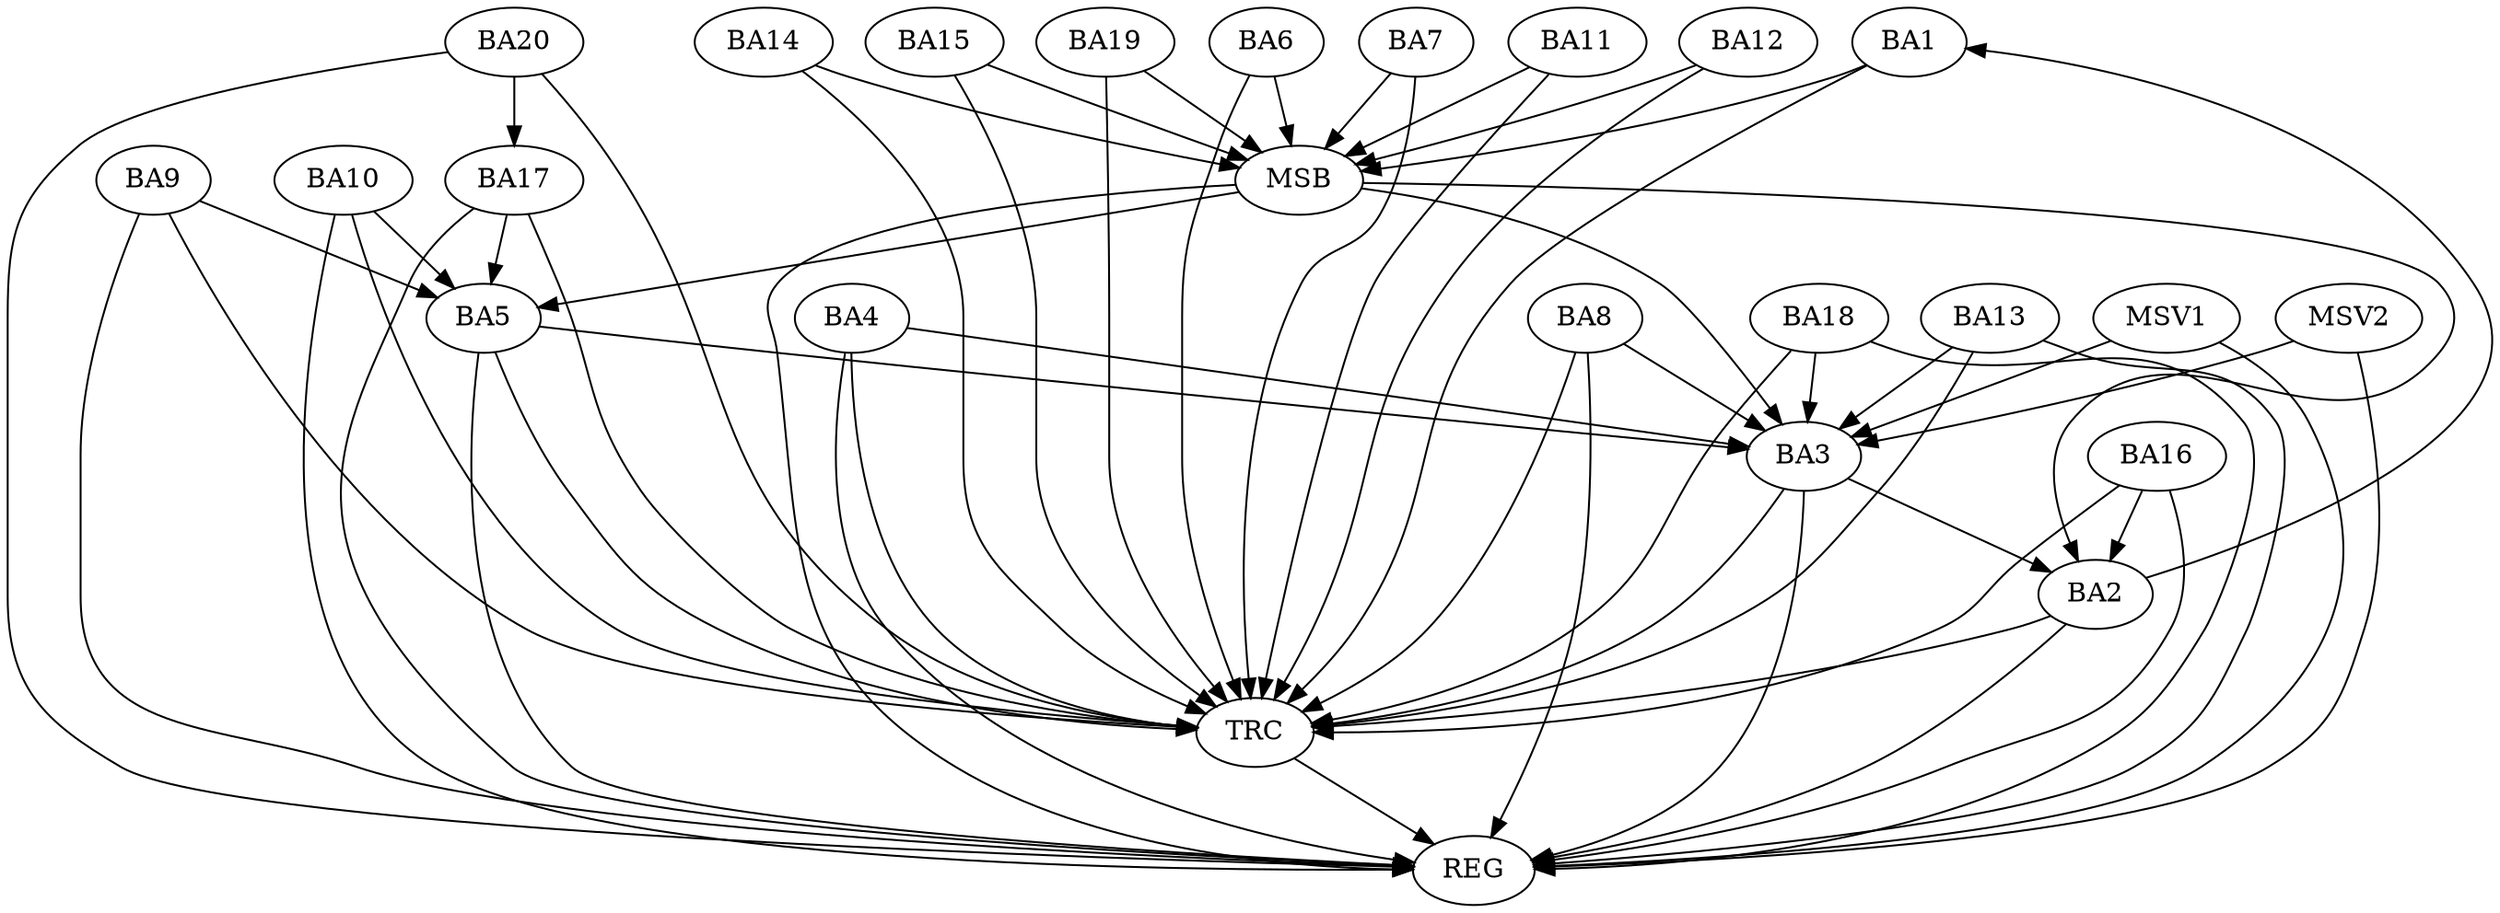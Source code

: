 strict digraph G {
  BA1 [ label="BA1" ];
  BA2 [ label="BA2" ];
  BA3 [ label="BA3" ];
  BA4 [ label="BA4" ];
  BA5 [ label="BA5" ];
  BA6 [ label="BA6" ];
  BA7 [ label="BA7" ];
  BA8 [ label="BA8" ];
  BA9 [ label="BA9" ];
  BA10 [ label="BA10" ];
  BA11 [ label="BA11" ];
  BA12 [ label="BA12" ];
  BA13 [ label="BA13" ];
  BA14 [ label="BA14" ];
  BA15 [ label="BA15" ];
  BA16 [ label="BA16" ];
  BA17 [ label="BA17" ];
  BA18 [ label="BA18" ];
  BA19 [ label="BA19" ];
  BA20 [ label="BA20" ];
  REG [ label="REG" ];
  MSB [ label="MSB" ];
  TRC [ label="TRC" ];
  MSV1 [ label="MSV1" ];
  MSV2 [ label="MSV2" ];
  BA2 -> BA1;
  BA3 -> BA2;
  BA4 -> BA3;
  BA5 -> BA3;
  BA8 -> BA3;
  BA9 -> BA5;
  BA10 -> BA5;
  BA13 -> BA3;
  BA16 -> BA2;
  BA17 -> BA5;
  BA18 -> BA3;
  BA20 -> BA17;
  BA2 -> REG;
  BA3 -> REG;
  BA4 -> REG;
  BA5 -> REG;
  BA8 -> REG;
  BA9 -> REG;
  BA10 -> REG;
  BA13 -> REG;
  BA16 -> REG;
  BA17 -> REG;
  BA18 -> REG;
  BA20 -> REG;
  BA1 -> MSB;
  MSB -> BA2;
  MSB -> REG;
  BA6 -> MSB;
  MSB -> BA3;
  BA7 -> MSB;
  BA11 -> MSB;
  MSB -> BA5;
  BA12 -> MSB;
  BA14 -> MSB;
  BA15 -> MSB;
  BA19 -> MSB;
  BA1 -> TRC;
  BA2 -> TRC;
  BA3 -> TRC;
  BA4 -> TRC;
  BA5 -> TRC;
  BA6 -> TRC;
  BA7 -> TRC;
  BA8 -> TRC;
  BA9 -> TRC;
  BA10 -> TRC;
  BA11 -> TRC;
  BA12 -> TRC;
  BA13 -> TRC;
  BA14 -> TRC;
  BA15 -> TRC;
  BA16 -> TRC;
  BA17 -> TRC;
  BA18 -> TRC;
  BA19 -> TRC;
  BA20 -> TRC;
  TRC -> REG;
  MSV1 -> BA3;
  MSV2 -> BA3;
  MSV1 -> REG;
  MSV2 -> REG;
}
